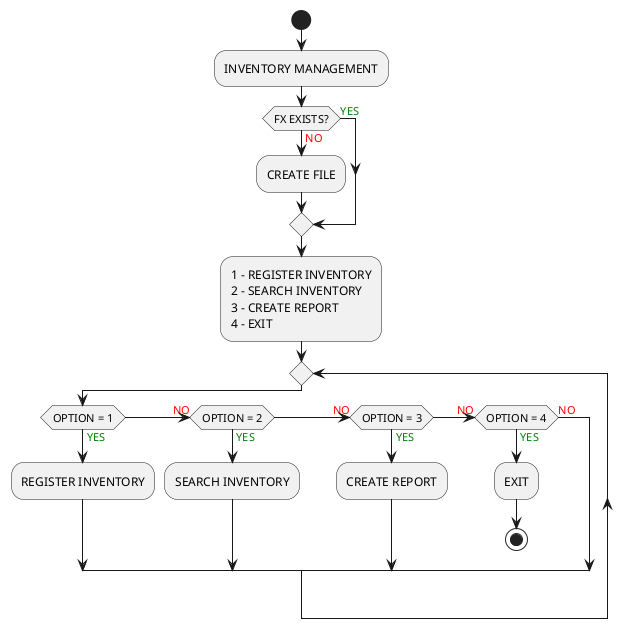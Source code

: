 @startuml
START 
:INVENTORY MANAGEMENT;
IF (FX EXISTS?) THEN (<COLOR:RED>NO)
    :CREATE FILE;
ELSE (<COLOR:GREEN>YES)
ENDIF
:1 - REGISTER INVENTORY
2 - SEARCH INVENTORY
3 - CREATE REPORT
4 - EXIT;
REPEAT
IF (OPTION = 1) THEN (<COLOR:GREEN>YES)
    :REGISTER INVENTORY;
    (<COLOR:RED>NO) ELSEIF (OPTION = 2) THEN (<COLOR:GREEN>YES)
        :SEARCH INVENTORY;
    (<COLOR:RED>NO) ELSEIF (OPTION = 3) THEN (<COLOR:GREEN>YES)
        :CREATE REPORT; 
    (<COLOR:RED>NO) ELSEIF (OPTION = 4) THEN (<COLOR:GREEN>YES)
        :EXIT;
        STOP
    ELSE (<COLOR:RED>NO)
ENDIF
@enduml